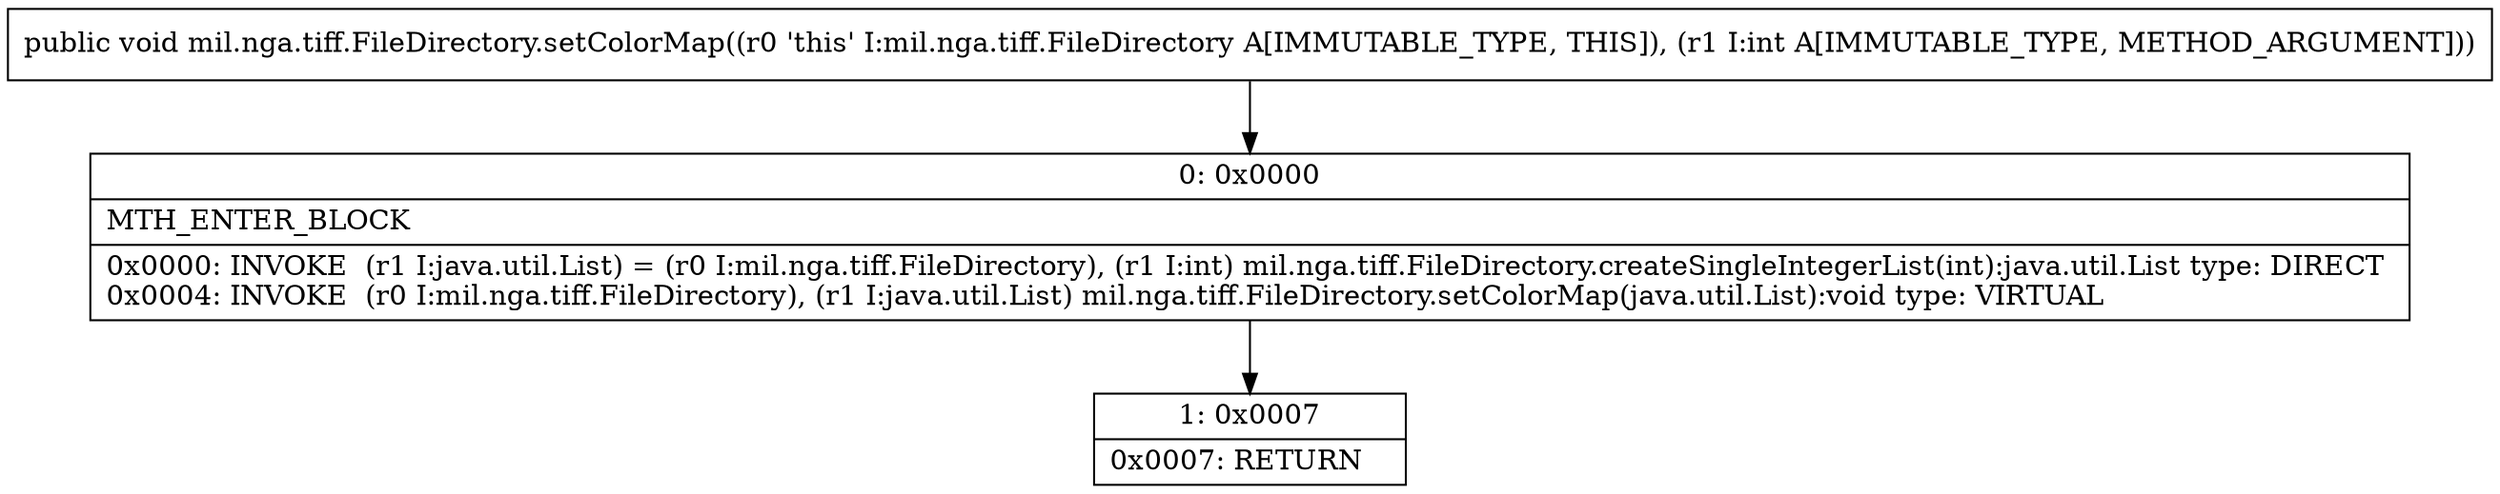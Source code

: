 digraph "CFG formil.nga.tiff.FileDirectory.setColorMap(I)V" {
Node_0 [shape=record,label="{0\:\ 0x0000|MTH_ENTER_BLOCK\l|0x0000: INVOKE  (r1 I:java.util.List) = (r0 I:mil.nga.tiff.FileDirectory), (r1 I:int) mil.nga.tiff.FileDirectory.createSingleIntegerList(int):java.util.List type: DIRECT \l0x0004: INVOKE  (r0 I:mil.nga.tiff.FileDirectory), (r1 I:java.util.List) mil.nga.tiff.FileDirectory.setColorMap(java.util.List):void type: VIRTUAL \l}"];
Node_1 [shape=record,label="{1\:\ 0x0007|0x0007: RETURN   \l}"];
MethodNode[shape=record,label="{public void mil.nga.tiff.FileDirectory.setColorMap((r0 'this' I:mil.nga.tiff.FileDirectory A[IMMUTABLE_TYPE, THIS]), (r1 I:int A[IMMUTABLE_TYPE, METHOD_ARGUMENT])) }"];
MethodNode -> Node_0;
Node_0 -> Node_1;
}

